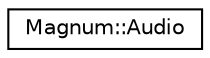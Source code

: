 digraph "圖形化之類別階層"
{
  edge [fontname="Helvetica",fontsize="10",labelfontname="Helvetica",labelfontsize="10"];
  node [fontname="Helvetica",fontsize="10",shape=record];
  rankdir="LR";
  Node1 [label="Magnum::Audio",height=0.2,width=0.4,color="black", fillcolor="white", style="filled",URL="$class_magnum_1_1_audio.html",tooltip="Audio Services. "];
}
